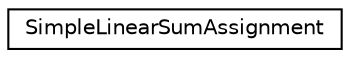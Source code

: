 digraph "Graphical Class Hierarchy"
{
 // LATEX_PDF_SIZE
  edge [fontname="Helvetica",fontsize="10",labelfontname="Helvetica",labelfontsize="10"];
  node [fontname="Helvetica",fontsize="10",shape=record];
  rankdir="LR";
  Node0 [label="SimpleLinearSumAssignment",height=0.2,width=0.4,color="black", fillcolor="white", style="filled",URL="$classoperations__research_1_1_simple_linear_sum_assignment.html",tooltip=" "];
}
